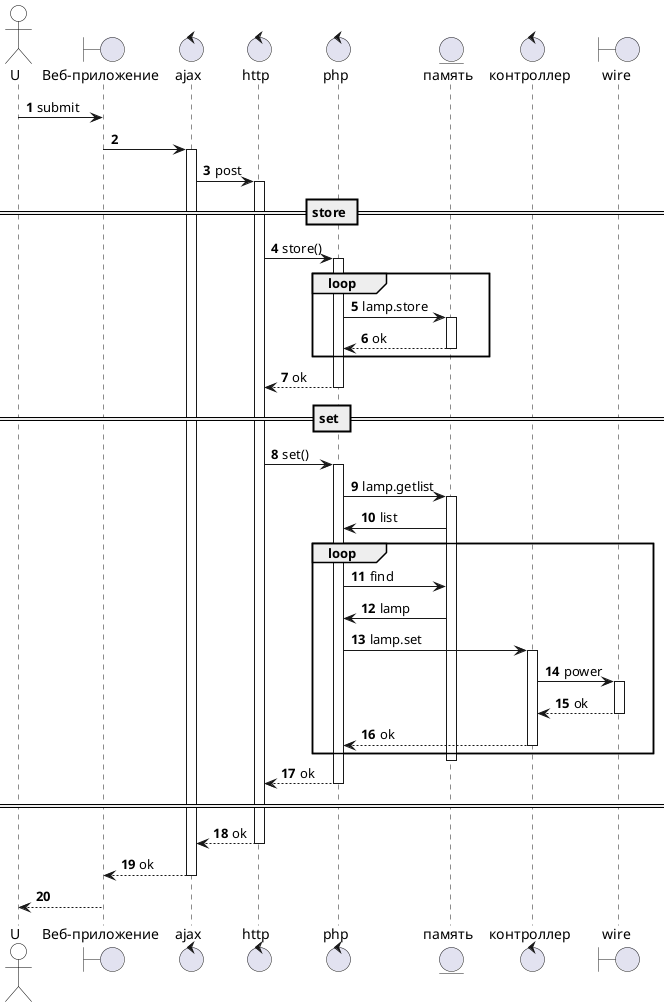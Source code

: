 @startuml
skinparam actor {
	BackgroundColor White
	ArrowColor Black
	BorderColor Black
}
autonumber

actor "U" as user
boundary "Веб-приложение" as app
control "ajax" as http
control "http" as web
control "php" as php
entity "память" as mem
control "контроллер" as ctl
boundary "wire" as wire

user -> app: submit
app -> http
activate http
http -> web: post
activate web

== store ==

web -> php: store()
activate php
loop
   php -> mem: lamp.store
   activate mem
   mem --> php: ok
   deactivate mem
end
php --> web: ok
deactivate php

== set ==

web -> php: set()
activate php

php -> mem: lamp.getlist
activate mem
mem -> php: list

loop
   php -> mem: find
   mem -> php: lamp
   php -> ctl: lamp.set
   activate ctl
   ctl -> wire: power
   activate wire
   wire --> ctl: ok
   deactivate wire
   ctl --> php: ok
   deactivate ctl
end
deactivate mem
php --> web: ok
deactivate php

== ==

web --> http: ok
deactivate web
http --> app: ok
deactivate http

app --> user
@enduml